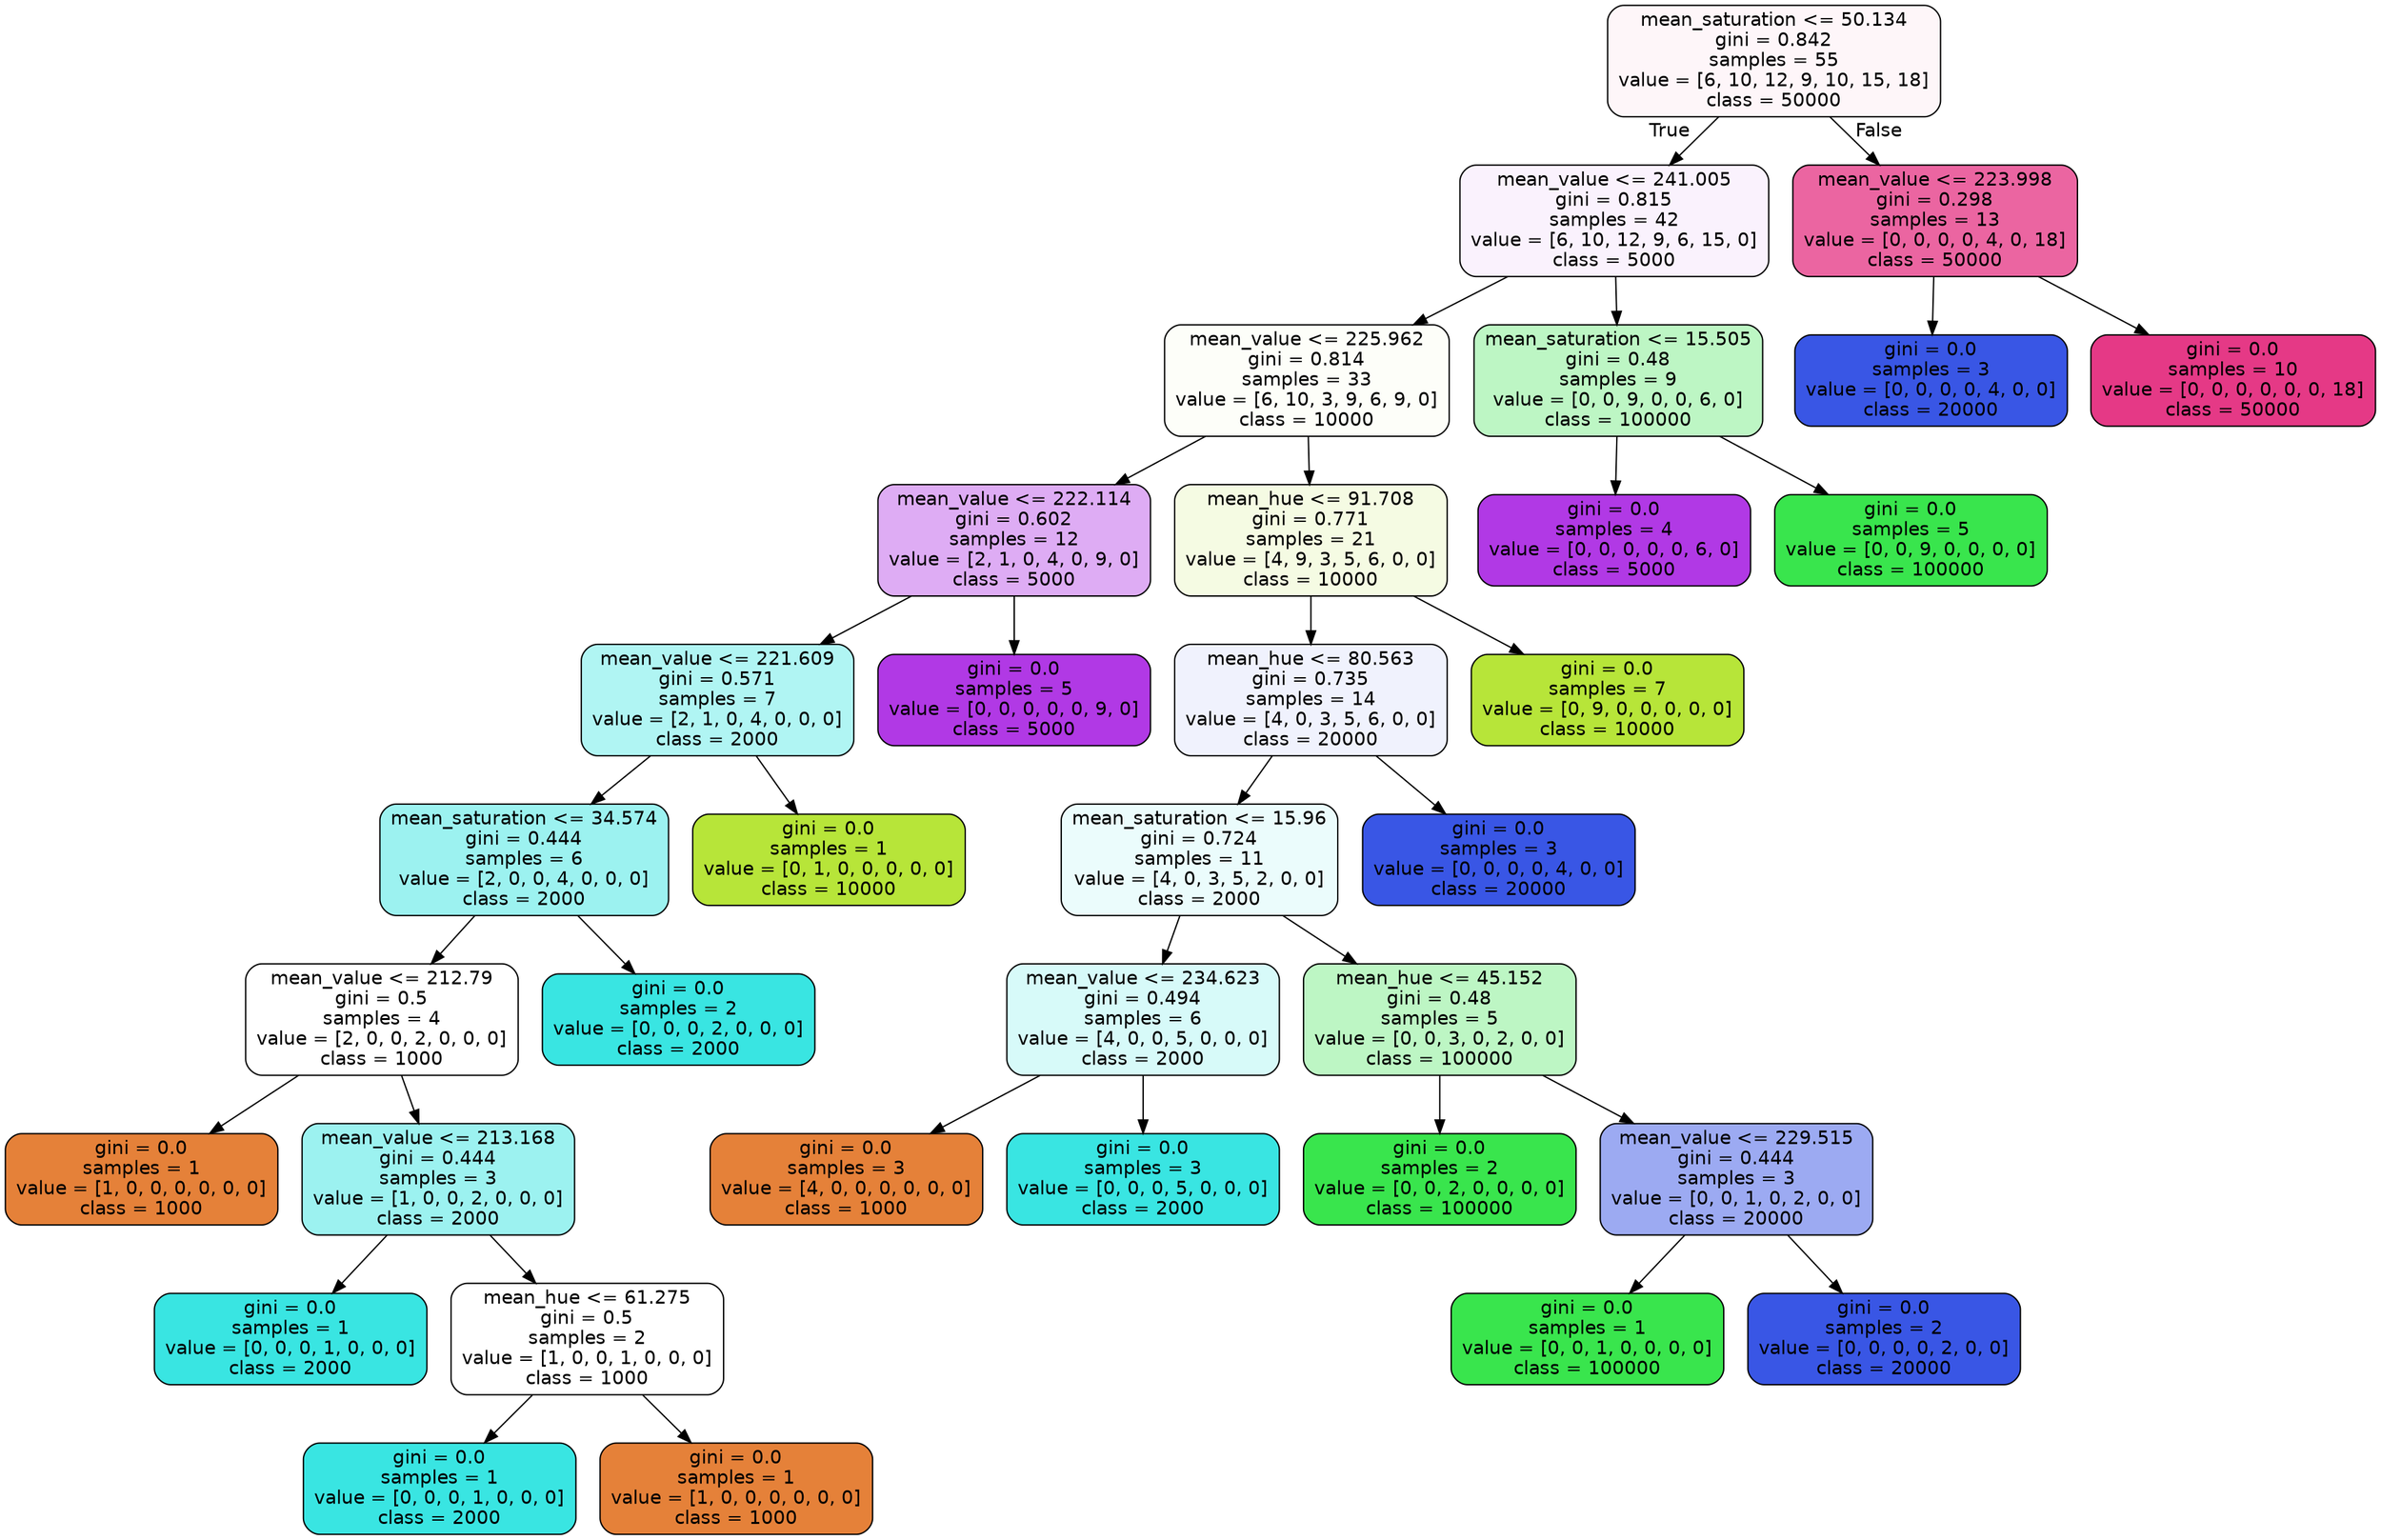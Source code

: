 digraph Tree {
node [shape=box, style="filled, rounded", color="black", fontname="helvetica"] ;
edge [fontname="helvetica"] ;
0 [label="mean_saturation <= 50.134\ngini = 0.842\nsamples = 55\nvalue = [6, 10, 12, 9, 10, 15, 18]\nclass = 50000", fillcolor="#fef6f9"] ;
1 [label="mean_value <= 241.005\ngini = 0.815\nsamples = 42\nvalue = [6, 10, 12, 9, 6, 15, 0]\nclass = 5000", fillcolor="#faf2fd"] ;
0 -> 1 [labeldistance=2.5, labelangle=45, headlabel="True"] ;
2 [label="mean_value <= 225.962\ngini = 0.814\nsamples = 33\nvalue = [6, 10, 3, 9, 6, 9, 0]\nclass = 10000", fillcolor="#fdfef9"] ;
1 -> 2 ;
3 [label="mean_value <= 222.114\ngini = 0.602\nsamples = 12\nvalue = [2, 1, 0, 4, 0, 9, 0]\nclass = 5000", fillcolor="#deacf4"] ;
2 -> 3 ;
4 [label="mean_value <= 221.609\ngini = 0.571\nsamples = 7\nvalue = [2, 1, 0, 4, 0, 0, 0]\nclass = 2000", fillcolor="#b0f5f3"] ;
3 -> 4 ;
5 [label="mean_saturation <= 34.574\ngini = 0.444\nsamples = 6\nvalue = [2, 0, 0, 4, 0, 0, 0]\nclass = 2000", fillcolor="#9cf2f0"] ;
4 -> 5 ;
6 [label="mean_value <= 212.79\ngini = 0.5\nsamples = 4\nvalue = [2, 0, 0, 2, 0, 0, 0]\nclass = 1000", fillcolor="#ffffff"] ;
5 -> 6 ;
7 [label="gini = 0.0\nsamples = 1\nvalue = [1, 0, 0, 0, 0, 0, 0]\nclass = 1000", fillcolor="#e58139"] ;
6 -> 7 ;
8 [label="mean_value <= 213.168\ngini = 0.444\nsamples = 3\nvalue = [1, 0, 0, 2, 0, 0, 0]\nclass = 2000", fillcolor="#9cf2f0"] ;
6 -> 8 ;
9 [label="gini = 0.0\nsamples = 1\nvalue = [0, 0, 0, 1, 0, 0, 0]\nclass = 2000", fillcolor="#39e5e2"] ;
8 -> 9 ;
10 [label="mean_hue <= 61.275\ngini = 0.5\nsamples = 2\nvalue = [1, 0, 0, 1, 0, 0, 0]\nclass = 1000", fillcolor="#ffffff"] ;
8 -> 10 ;
11 [label="gini = 0.0\nsamples = 1\nvalue = [0, 0, 0, 1, 0, 0, 0]\nclass = 2000", fillcolor="#39e5e2"] ;
10 -> 11 ;
12 [label="gini = 0.0\nsamples = 1\nvalue = [1, 0, 0, 0, 0, 0, 0]\nclass = 1000", fillcolor="#e58139"] ;
10 -> 12 ;
13 [label="gini = 0.0\nsamples = 2\nvalue = [0, 0, 0, 2, 0, 0, 0]\nclass = 2000", fillcolor="#39e5e2"] ;
5 -> 13 ;
14 [label="gini = 0.0\nsamples = 1\nvalue = [0, 1, 0, 0, 0, 0, 0]\nclass = 10000", fillcolor="#b7e539"] ;
4 -> 14 ;
15 [label="gini = 0.0\nsamples = 5\nvalue = [0, 0, 0, 0, 0, 9, 0]\nclass = 5000", fillcolor="#b139e5"] ;
3 -> 15 ;
16 [label="mean_hue <= 91.708\ngini = 0.771\nsamples = 21\nvalue = [4, 9, 3, 5, 6, 0, 0]\nclass = 10000", fillcolor="#f5fbe3"] ;
2 -> 16 ;
17 [label="mean_hue <= 80.563\ngini = 0.735\nsamples = 14\nvalue = [4, 0, 3, 5, 6, 0, 0]\nclass = 20000", fillcolor="#f0f2fd"] ;
16 -> 17 ;
18 [label="mean_saturation <= 15.96\ngini = 0.724\nsamples = 11\nvalue = [4, 0, 3, 5, 2, 0, 0]\nclass = 2000", fillcolor="#ebfcfc"] ;
17 -> 18 ;
19 [label="mean_value <= 234.623\ngini = 0.494\nsamples = 6\nvalue = [4, 0, 0, 5, 0, 0, 0]\nclass = 2000", fillcolor="#d7faf9"] ;
18 -> 19 ;
20 [label="gini = 0.0\nsamples = 3\nvalue = [4, 0, 0, 0, 0, 0, 0]\nclass = 1000", fillcolor="#e58139"] ;
19 -> 20 ;
21 [label="gini = 0.0\nsamples = 3\nvalue = [0, 0, 0, 5, 0, 0, 0]\nclass = 2000", fillcolor="#39e5e2"] ;
19 -> 21 ;
22 [label="mean_hue <= 45.152\ngini = 0.48\nsamples = 5\nvalue = [0, 0, 3, 0, 2, 0, 0]\nclass = 100000", fillcolor="#bdf6c4"] ;
18 -> 22 ;
23 [label="gini = 0.0\nsamples = 2\nvalue = [0, 0, 2, 0, 0, 0, 0]\nclass = 100000", fillcolor="#39e54d"] ;
22 -> 23 ;
24 [label="mean_value <= 229.515\ngini = 0.444\nsamples = 3\nvalue = [0, 0, 1, 0, 2, 0, 0]\nclass = 20000", fillcolor="#9caaf2"] ;
22 -> 24 ;
25 [label="gini = 0.0\nsamples = 1\nvalue = [0, 0, 1, 0, 0, 0, 0]\nclass = 100000", fillcolor="#39e54d"] ;
24 -> 25 ;
26 [label="gini = 0.0\nsamples = 2\nvalue = [0, 0, 0, 0, 2, 0, 0]\nclass = 20000", fillcolor="#3956e5"] ;
24 -> 26 ;
27 [label="gini = 0.0\nsamples = 3\nvalue = [0, 0, 0, 0, 4, 0, 0]\nclass = 20000", fillcolor="#3956e5"] ;
17 -> 27 ;
28 [label="gini = 0.0\nsamples = 7\nvalue = [0, 9, 0, 0, 0, 0, 0]\nclass = 10000", fillcolor="#b7e539"] ;
16 -> 28 ;
29 [label="mean_saturation <= 15.505\ngini = 0.48\nsamples = 9\nvalue = [0, 0, 9, 0, 0, 6, 0]\nclass = 100000", fillcolor="#bdf6c4"] ;
1 -> 29 ;
30 [label="gini = 0.0\nsamples = 4\nvalue = [0, 0, 0, 0, 0, 6, 0]\nclass = 5000", fillcolor="#b139e5"] ;
29 -> 30 ;
31 [label="gini = 0.0\nsamples = 5\nvalue = [0, 0, 9, 0, 0, 0, 0]\nclass = 100000", fillcolor="#39e54d"] ;
29 -> 31 ;
32 [label="mean_value <= 223.998\ngini = 0.298\nsamples = 13\nvalue = [0, 0, 0, 0, 4, 0, 18]\nclass = 50000", fillcolor="#eb65a1"] ;
0 -> 32 [labeldistance=2.5, labelangle=-45, headlabel="False"] ;
33 [label="gini = 0.0\nsamples = 3\nvalue = [0, 0, 0, 0, 4, 0, 0]\nclass = 20000", fillcolor="#3956e5"] ;
32 -> 33 ;
34 [label="gini = 0.0\nsamples = 10\nvalue = [0, 0, 0, 0, 0, 0, 18]\nclass = 50000", fillcolor="#e53986"] ;
32 -> 34 ;
}